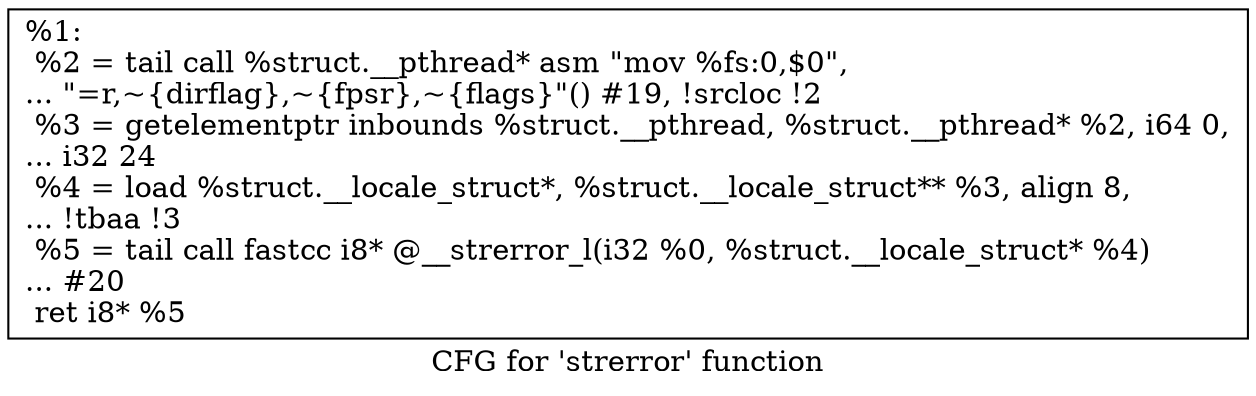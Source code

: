 digraph "CFG for 'strerror' function" {
	label="CFG for 'strerror' function";

	Node0x1df5b80 [shape=record,label="{%1:\l  %2 = tail call %struct.__pthread* asm \"mov %fs:0,$0\",\l... \"=r,~\{dirflag\},~\{fpsr\},~\{flags\}\"() #19, !srcloc !2\l  %3 = getelementptr inbounds %struct.__pthread, %struct.__pthread* %2, i64 0,\l... i32 24\l  %4 = load %struct.__locale_struct*, %struct.__locale_struct** %3, align 8,\l... !tbaa !3\l  %5 = tail call fastcc i8* @__strerror_l(i32 %0, %struct.__locale_struct* %4)\l... #20\l  ret i8* %5\l}"];
}
